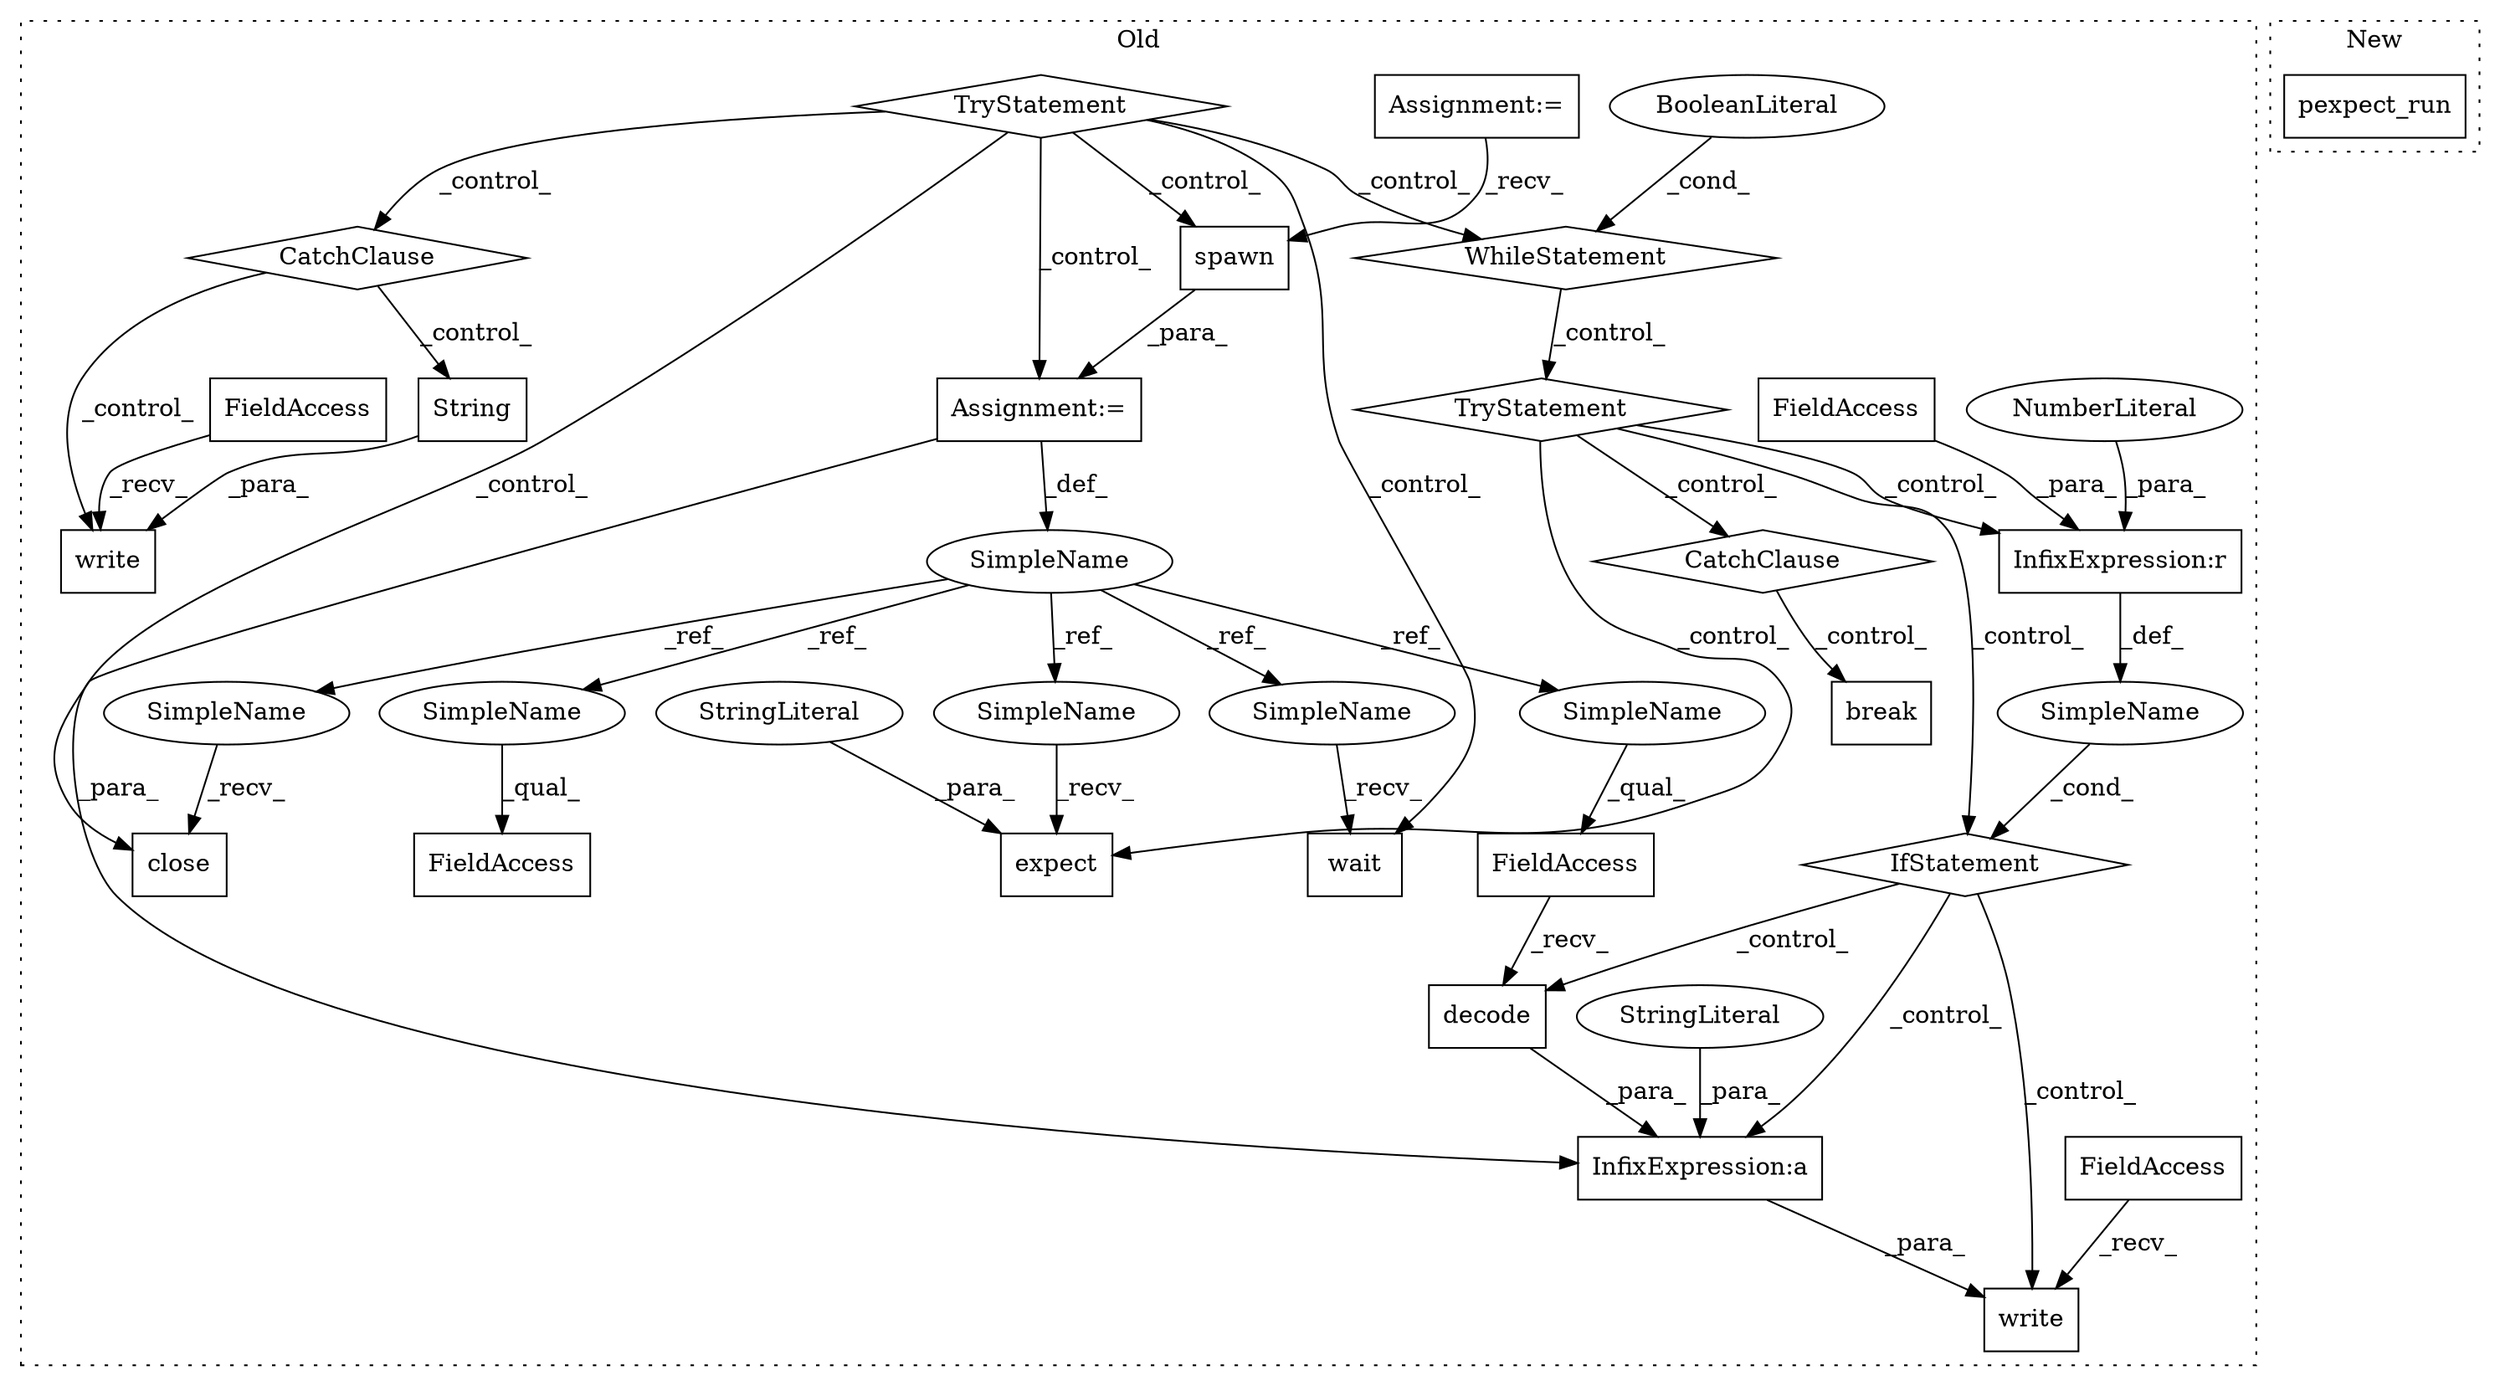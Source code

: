 digraph G {
subgraph cluster0 {
1 [label="decode" a="32" s="7483" l="8" shape="box"];
3 [label="Assignment:=" a="7" s="7073" l="7" shape="box"];
4 [label="write" a="32" s="7464,7498" l="6,1" shape="box"];
5 [label="FieldAccess" a="22" s="7453" l="10" shape="box"];
6 [label="InfixExpression:a" a="27" s="7491" l="3" shape="box"];
7 [label="wait" a="32" s="7627" l="6" shape="box"];
8 [label="SimpleName" a="42" s="7206" l="5" shape="ellipse"];
9 [label="close" a="32" s="7649" l="7" shape="box"];
10 [label="BooleanLiteral" a="9" s="7346" l="4" shape="ellipse"];
11 [label="break" a="10" s="7584" l="6" shape="box"];
12 [label="SimpleName" a="42" s="" l="" shape="ellipse"];
13 [label="CatchClause" a="12" s="7528,7568" l="17,2" shape="diamond"];
14 [label="StringLiteral" a="45" s="7494" l="4" shape="ellipse"];
15 [label="expect" a="32" s="7388,7399" l="7,1" shape="box"];
16 [label="StringLiteral" a="45" s="7395" l="4" shape="ellipse"];
17 [label="InfixExpression:r" a="27" s="7431" l="3" shape="box"];
18 [label="NumberLiteral" a="34" s="7434" l="1" shape="ellipse"];
19 [label="spawn" a="32" s="7220,7234" l="6,1" shape="box"];
20 [label="FieldAccess" a="22" s="7673" l="16" shape="box"];
21 [label="FieldAccess" a="22" s="7418" l="13" shape="box"];
22 [label="TryStatement" a="54" s="7152" l="4" shape="diamond"];
23 [label="String" a="32" s="7753,7761" l="7,1" shape="box"];
24 [label="CatchClause" a="12" s="7700,7724" l="13,2" shape="diamond"];
25 [label="TryStatement" a="54" s="7364" l="4" shape="diamond"];
26 [label="FieldAccess" a="22" s="7470" l="12" shape="box"];
27 [label="IfStatement" a="25" s="7414,7435" l="4,2" shape="diamond"];
28 [label="Assignment:=" a="7" s="7211" l="1" shape="box"];
29 [label="WhileStatement" a="61" s="7339,7350" l="7,2" shape="diamond"];
30 [label="write" a="32" s="7747,7762" l="6,1" shape="box"];
31 [label="FieldAccess" a="22" s="7736" l="10" shape="box"];
32 [label="SimpleName" a="42" s="7643" l="5" shape="ellipse"];
33 [label="SimpleName" a="42" s="7382" l="5" shape="ellipse"];
34 [label="SimpleName" a="42" s="7621" l="5" shape="ellipse"];
35 [label="SimpleName" a="42" s="7673" l="5" shape="ellipse"];
36 [label="SimpleName" a="42" s="7470" l="5" shape="ellipse"];
label = "Old";
style="dotted";
}
subgraph cluster1 {
2 [label="pexpect_run" a="32" s="7130,7145" l="12,1" shape="box"];
label = "New";
style="dotted";
}
1 -> 6 [label="_para_"];
3 -> 19 [label="_recv_"];
5 -> 4 [label="_recv_"];
6 -> 4 [label="_para_"];
8 -> 34 [label="_ref_"];
8 -> 35 [label="_ref_"];
8 -> 32 [label="_ref_"];
8 -> 33 [label="_ref_"];
8 -> 36 [label="_ref_"];
10 -> 29 [label="_cond_"];
12 -> 27 [label="_cond_"];
13 -> 11 [label="_control_"];
14 -> 6 [label="_para_"];
16 -> 15 [label="_para_"];
17 -> 12 [label="_def_"];
18 -> 17 [label="_para_"];
19 -> 28 [label="_para_"];
21 -> 17 [label="_para_"];
22 -> 7 [label="_control_"];
22 -> 19 [label="_control_"];
22 -> 9 [label="_control_"];
22 -> 29 [label="_control_"];
22 -> 28 [label="_control_"];
22 -> 24 [label="_control_"];
23 -> 30 [label="_para_"];
24 -> 23 [label="_control_"];
24 -> 30 [label="_control_"];
25 -> 15 [label="_control_"];
25 -> 27 [label="_control_"];
25 -> 13 [label="_control_"];
25 -> 17 [label="_control_"];
26 -> 1 [label="_recv_"];
27 -> 1 [label="_control_"];
27 -> 4 [label="_control_"];
27 -> 6 [label="_control_"];
28 -> 6 [label="_para_"];
28 -> 8 [label="_def_"];
29 -> 25 [label="_control_"];
31 -> 30 [label="_recv_"];
32 -> 9 [label="_recv_"];
33 -> 15 [label="_recv_"];
34 -> 7 [label="_recv_"];
35 -> 20 [label="_qual_"];
36 -> 26 [label="_qual_"];
}